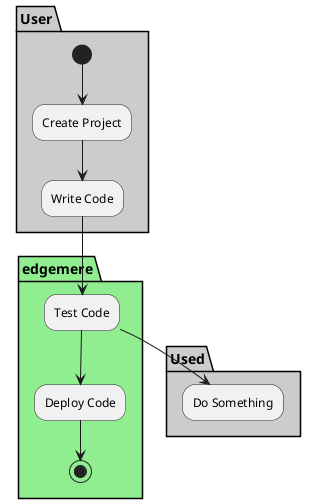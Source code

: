 @startuml

partition "edgemere" {

}

partition User #cccccc {
  (*) --> "Create Project"
  --> "Write Code"
}

partition "edgemere" #lightgreen {
  "Write Code" --> "Test Code"
  "Test Code" --> "Deploy Code"
  "Deploy Code" --> (*)
}

partition Used #cccccc {
  "Test Code" --> "Do Something"
}

@enduml
